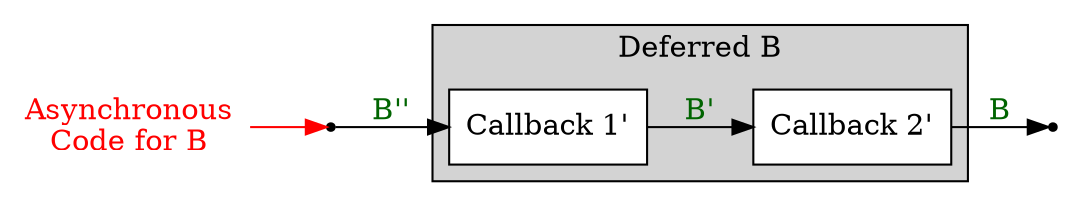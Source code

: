 digraph G {

rankdir=LR;

subgraph cluster_deferred {
    style=filled
    node [style=filled,fillcolor=white]
    cb1 -> cb2 [label="B'",fontcolor=darkgreen]
    label="Deferred B"
}

async -> input [color=red]
async [label="Asynchronous\nCode for B",shape=none,fontcolor=red,color=red]
input [shape=point]

input -> cb1 [label="B''",fontcolor=darkgreen]
cb2 -> output [label="B",fontcolor=darkgreen]

cb1 [label="Callback 1'",shape=rect]
cb2 [label="Callback 2'",shape=rect]
output [shape=point]

}
